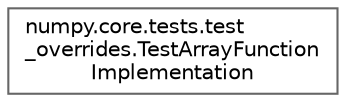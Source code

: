 digraph "Graphical Class Hierarchy"
{
 // LATEX_PDF_SIZE
  bgcolor="transparent";
  edge [fontname=Helvetica,fontsize=10,labelfontname=Helvetica,labelfontsize=10];
  node [fontname=Helvetica,fontsize=10,shape=box,height=0.2,width=0.4];
  rankdir="LR";
  Node0 [id="Node000000",label="numpy.core.tests.test\l_overrides.TestArrayFunction\lImplementation",height=0.2,width=0.4,color="grey40", fillcolor="white", style="filled",URL="$d3/d97/classnumpy_1_1core_1_1tests_1_1test__overrides_1_1TestArrayFunctionImplementation.html",tooltip=" "];
}

